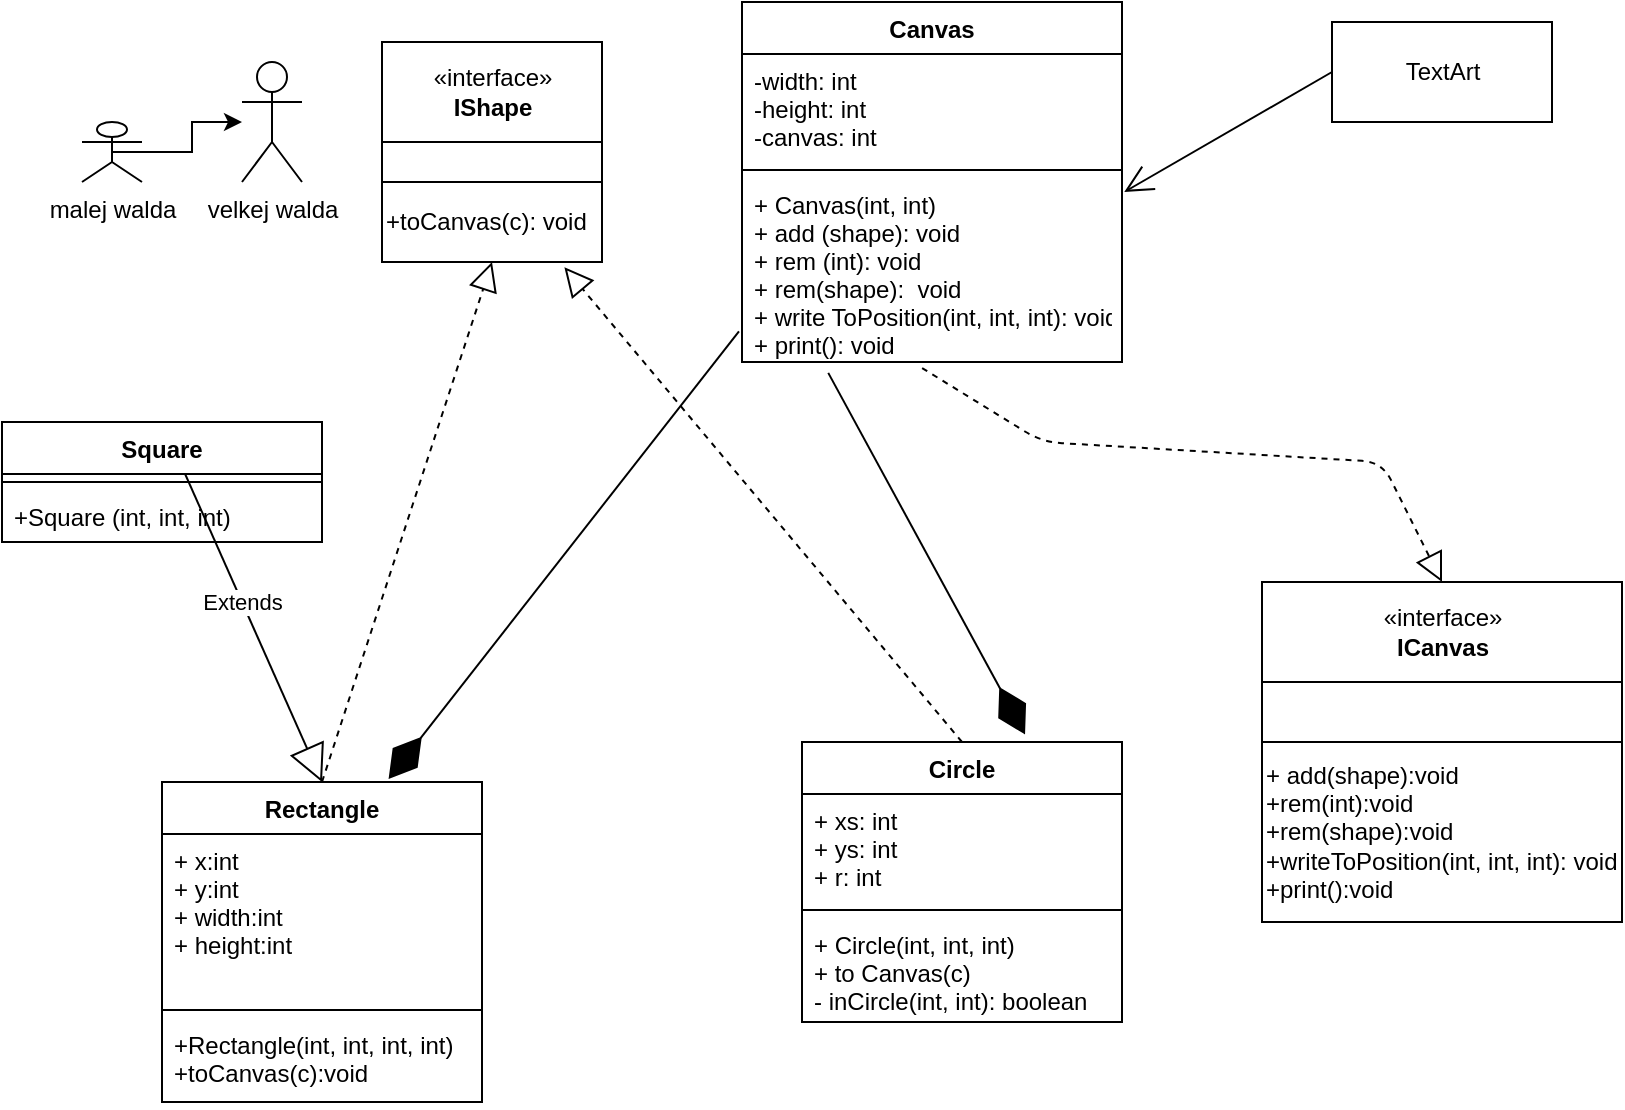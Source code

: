 <mxfile version="12.8.5" type="device"><diagram id="UD_TWD31m7LQV8mQVOwp" name="Page-1"><mxGraphModel dx="1038" dy="580" grid="1" gridSize="10" guides="1" tooltips="1" connect="1" arrows="1" fold="1" page="1" pageScale="1" pageWidth="827" pageHeight="1169" math="0" shadow="0"><root><mxCell id="0"/><mxCell id="1" parent="0"/><mxCell id="yj78e-T_ycfS1oiL1GnT-18" value="" style="edgeStyle=orthogonalEdgeStyle;rounded=0;orthogonalLoop=1;jettySize=auto;html=1;" edge="1" parent="1" source="yj78e-T_ycfS1oiL1GnT-16" target="yj78e-T_ycfS1oiL1GnT-17"><mxGeometry relative="1" as="geometry"/></mxCell><mxCell id="yj78e-T_ycfS1oiL1GnT-16" value="«interface»&lt;br&gt;&lt;b&gt;ICanvas&lt;/b&gt;" style="html=1;" vertex="1" parent="1"><mxGeometry x="630" y="310" width="180" height="50" as="geometry"/></mxCell><mxCell id="yj78e-T_ycfS1oiL1GnT-20" value="" style="edgeStyle=orthogonalEdgeStyle;rounded=0;orthogonalLoop=1;jettySize=auto;html=1;" edge="1" parent="1" source="yj78e-T_ycfS1oiL1GnT-17" target="yj78e-T_ycfS1oiL1GnT-19"><mxGeometry relative="1" as="geometry"/></mxCell><mxCell id="yj78e-T_ycfS1oiL1GnT-17" value="" style="html=1;" vertex="1" parent="1"><mxGeometry x="630" y="360" width="180" height="50" as="geometry"/></mxCell><mxCell id="yj78e-T_ycfS1oiL1GnT-19" value="&lt;div&gt;&lt;span&gt;+ add(shape):void&lt;/span&gt;&lt;/div&gt;&lt;div&gt;&lt;span&gt;+rem(int):void&lt;/span&gt;&lt;/div&gt;&lt;div&gt;&lt;span&gt;+rem(shape):void&lt;/span&gt;&lt;/div&gt;&lt;div&gt;&lt;span&gt;+writeToPosition(int, int, int): void&lt;/span&gt;&lt;/div&gt;&lt;div&gt;&lt;span&gt;+print():void&lt;/span&gt;&lt;/div&gt;" style="html=1;align=left;" vertex="1" parent="1"><mxGeometry x="630" y="390" width="180" height="90" as="geometry"/></mxCell><mxCell id="yj78e-T_ycfS1oiL1GnT-38" value="" style="edgeStyle=orthogonalEdgeStyle;rounded=0;orthogonalLoop=1;jettySize=auto;html=1;" edge="1" parent="1" source="yj78e-T_ycfS1oiL1GnT-35" target="yj78e-T_ycfS1oiL1GnT-37"><mxGeometry relative="1" as="geometry"/></mxCell><mxCell id="yj78e-T_ycfS1oiL1GnT-35" value="«interface»&lt;br&gt;&lt;b&gt;IShape&lt;/b&gt;" style="html=1;" vertex="1" parent="1"><mxGeometry x="190" y="40" width="110" height="50" as="geometry"/></mxCell><mxCell id="yj78e-T_ycfS1oiL1GnT-43" value="" style="edgeStyle=orthogonalEdgeStyle;rounded=0;orthogonalLoop=1;jettySize=auto;html=1;" edge="1" parent="1" source="yj78e-T_ycfS1oiL1GnT-37" target="yj78e-T_ycfS1oiL1GnT-42"><mxGeometry relative="1" as="geometry"/></mxCell><mxCell id="yj78e-T_ycfS1oiL1GnT-37" value="" style="html=1;" vertex="1" parent="1"><mxGeometry x="190" y="90" width="110" height="20" as="geometry"/></mxCell><mxCell id="yj78e-T_ycfS1oiL1GnT-42" value="+toCanvas(c): void" style="html=1;align=left;" vertex="1" parent="1"><mxGeometry x="190" y="110" width="110" height="40" as="geometry"/></mxCell><mxCell id="yj78e-T_ycfS1oiL1GnT-44" value="Extends" style="endArrow=block;endSize=16;endFill=0;html=1;exitX=0.5;exitY=0;exitDx=0;exitDy=0;entryX=0.5;entryY=0;entryDx=0;entryDy=0;" edge="1" parent="1" source="yj78e-T_ycfS1oiL1GnT-12" target="yj78e-T_ycfS1oiL1GnT-21"><mxGeometry width="160" relative="1" as="geometry"><mxPoint x="330" y="300" as="sourcePoint"/><mxPoint x="490" y="300" as="targetPoint"/></mxGeometry></mxCell><mxCell id="yj78e-T_ycfS1oiL1GnT-12" value="Square" style="swimlane;fontStyle=1;align=center;verticalAlign=top;childLayout=stackLayout;horizontal=1;startSize=26;horizontalStack=0;resizeParent=1;resizeParentMax=0;resizeLast=0;collapsible=1;marginBottom=0;" vertex="1" parent="1"><mxGeometry y="230" width="160" height="60" as="geometry"/></mxCell><mxCell id="yj78e-T_ycfS1oiL1GnT-14" value="" style="line;strokeWidth=1;fillColor=none;align=left;verticalAlign=middle;spacingTop=-1;spacingLeft=3;spacingRight=3;rotatable=0;labelPosition=right;points=[];portConstraint=eastwest;" vertex="1" parent="yj78e-T_ycfS1oiL1GnT-12"><mxGeometry y="26" width="160" height="8" as="geometry"/></mxCell><mxCell id="yj78e-T_ycfS1oiL1GnT-15" value="+Square (int, int, int)" style="text;strokeColor=none;fillColor=none;align=left;verticalAlign=top;spacingLeft=4;spacingRight=4;overflow=hidden;rotatable=0;points=[[0,0.5],[1,0.5]];portConstraint=eastwest;" vertex="1" parent="yj78e-T_ycfS1oiL1GnT-12"><mxGeometry y="34" width="160" height="26" as="geometry"/></mxCell><mxCell id="yj78e-T_ycfS1oiL1GnT-21" value="Rectangle" style="swimlane;fontStyle=1;align=center;verticalAlign=top;childLayout=stackLayout;horizontal=1;startSize=26;horizontalStack=0;resizeParent=1;resizeParentMax=0;resizeLast=0;collapsible=1;marginBottom=0;" vertex="1" parent="1"><mxGeometry x="80" y="410" width="160" height="160" as="geometry"/></mxCell><mxCell id="yj78e-T_ycfS1oiL1GnT-22" value="+ x:int&#10;+ y:int&#10;+ width:int&#10;+ height:int&#10;&#10;" style="text;strokeColor=none;fillColor=none;align=left;verticalAlign=top;spacingLeft=4;spacingRight=4;overflow=hidden;rotatable=0;points=[[0,0.5],[1,0.5]];portConstraint=eastwest;" vertex="1" parent="yj78e-T_ycfS1oiL1GnT-21"><mxGeometry y="26" width="160" height="84" as="geometry"/></mxCell><mxCell id="yj78e-T_ycfS1oiL1GnT-23" value="" style="line;strokeWidth=1;fillColor=none;align=left;verticalAlign=middle;spacingTop=-1;spacingLeft=3;spacingRight=3;rotatable=0;labelPosition=right;points=[];portConstraint=eastwest;" vertex="1" parent="yj78e-T_ycfS1oiL1GnT-21"><mxGeometry y="110" width="160" height="8" as="geometry"/></mxCell><mxCell id="yj78e-T_ycfS1oiL1GnT-24" value="+Rectangle(int, int, int, int)&#10;+toCanvas(c):void" style="text;strokeColor=none;fillColor=none;align=left;verticalAlign=top;spacingLeft=4;spacingRight=4;overflow=hidden;rotatable=0;points=[[0,0.5],[1,0.5]];portConstraint=eastwest;" vertex="1" parent="yj78e-T_ycfS1oiL1GnT-21"><mxGeometry y="118" width="160" height="42" as="geometry"/></mxCell><mxCell id="yj78e-T_ycfS1oiL1GnT-45" value="" style="endArrow=block;dashed=1;endFill=0;endSize=12;html=1;exitX=0.5;exitY=0;exitDx=0;exitDy=0;entryX=0.5;entryY=1;entryDx=0;entryDy=0;" edge="1" parent="1" source="yj78e-T_ycfS1oiL1GnT-21" target="yj78e-T_ycfS1oiL1GnT-42"><mxGeometry width="160" relative="1" as="geometry"><mxPoint x="330" y="300" as="sourcePoint"/><mxPoint x="260" y="150" as="targetPoint"/></mxGeometry></mxCell><mxCell id="yj78e-T_ycfS1oiL1GnT-46" value="" style="endArrow=block;dashed=1;endFill=0;endSize=12;html=1;exitX=0.5;exitY=0;exitDx=0;exitDy=0;entryX=0.829;entryY=1.065;entryDx=0;entryDy=0;entryPerimeter=0;" edge="1" parent="1" source="yj78e-T_ycfS1oiL1GnT-29" target="yj78e-T_ycfS1oiL1GnT-42"><mxGeometry width="160" relative="1" as="geometry"><mxPoint x="330" y="300" as="sourcePoint"/><mxPoint x="490" y="300" as="targetPoint"/></mxGeometry></mxCell><mxCell id="yj78e-T_ycfS1oiL1GnT-47" value="" style="endArrow=block;dashed=1;endFill=0;endSize=12;html=1;exitX=0.474;exitY=1.033;exitDx=0;exitDy=0;exitPerimeter=0;entryX=0.5;entryY=0;entryDx=0;entryDy=0;" edge="1" parent="1" source="yj78e-T_ycfS1oiL1GnT-28" target="yj78e-T_ycfS1oiL1GnT-16"><mxGeometry width="160" relative="1" as="geometry"><mxPoint x="330" y="260" as="sourcePoint"/><mxPoint x="490" y="260" as="targetPoint"/><Array as="points"><mxPoint x="520" y="240"/><mxPoint x="690" y="250"/></Array></mxGeometry></mxCell><mxCell id="yj78e-T_ycfS1oiL1GnT-50" value="" style="edgeStyle=orthogonalEdgeStyle;rounded=0;orthogonalLoop=1;jettySize=auto;html=1;exitX=0.5;exitY=0.5;exitDx=0;exitDy=0;exitPerimeter=0;" edge="1" parent="1" source="yj78e-T_ycfS1oiL1GnT-49" target="yj78e-T_ycfS1oiL1GnT-48"><mxGeometry relative="1" as="geometry"><mxPoint x="95" y="130" as="sourcePoint"/></mxGeometry></mxCell><mxCell id="yj78e-T_ycfS1oiL1GnT-48" value="velkej walda" style="shape=umlActor;verticalLabelPosition=bottom;labelBackgroundColor=#ffffff;verticalAlign=top;html=1;" vertex="1" parent="1"><mxGeometry x="120" y="50" width="30" height="60" as="geometry"/></mxCell><mxCell id="yj78e-T_ycfS1oiL1GnT-49" value="malej walda" style="shape=umlActor;verticalLabelPosition=bottom;labelBackgroundColor=#ffffff;verticalAlign=top;html=1;" vertex="1" parent="1"><mxGeometry x="40" y="80" width="30" height="30" as="geometry"/></mxCell><mxCell id="yj78e-T_ycfS1oiL1GnT-25" value="Canvas" style="swimlane;fontStyle=1;align=center;verticalAlign=top;childLayout=stackLayout;horizontal=1;startSize=26;horizontalStack=0;resizeParent=1;resizeParentMax=0;resizeLast=0;collapsible=1;marginBottom=0;" vertex="1" parent="1"><mxGeometry x="370" y="20" width="190" height="180" as="geometry"/></mxCell><mxCell id="yj78e-T_ycfS1oiL1GnT-26" value="-width: int&#10;-height: int&#10;-canvas: int" style="text;strokeColor=none;fillColor=none;align=left;verticalAlign=top;spacingLeft=4;spacingRight=4;overflow=hidden;rotatable=0;points=[[0,0.5],[1,0.5]];portConstraint=eastwest;" vertex="1" parent="yj78e-T_ycfS1oiL1GnT-25"><mxGeometry y="26" width="190" height="54" as="geometry"/></mxCell><mxCell id="yj78e-T_ycfS1oiL1GnT-27" value="" style="line;strokeWidth=1;fillColor=none;align=left;verticalAlign=middle;spacingTop=-1;spacingLeft=3;spacingRight=3;rotatable=0;labelPosition=right;points=[];portConstraint=eastwest;" vertex="1" parent="yj78e-T_ycfS1oiL1GnT-25"><mxGeometry y="80" width="190" height="8" as="geometry"/></mxCell><mxCell id="yj78e-T_ycfS1oiL1GnT-28" value="+ Canvas(int, int)&#10;+ add (shape): void&#10;+ rem (int): void&#10;+ rem(shape):  void&#10;+ write ToPosition(int, int, int): void&#10;+ print(): void&#10;" style="text;strokeColor=none;fillColor=none;align=left;verticalAlign=top;spacingLeft=4;spacingRight=4;overflow=hidden;rotatable=0;points=[[0,0.5],[1,0.5]];portConstraint=eastwest;" vertex="1" parent="yj78e-T_ycfS1oiL1GnT-25"><mxGeometry y="88" width="190" height="92" as="geometry"/></mxCell><mxCell id="yj78e-T_ycfS1oiL1GnT-29" value="Circle" style="swimlane;fontStyle=1;align=center;verticalAlign=top;childLayout=stackLayout;horizontal=1;startSize=26;horizontalStack=0;resizeParent=1;resizeParentMax=0;resizeLast=0;collapsible=1;marginBottom=0;" vertex="1" parent="1"><mxGeometry x="400" y="390" width="160" height="140" as="geometry"/></mxCell><mxCell id="yj78e-T_ycfS1oiL1GnT-30" value="+ xs: int&#10;+ ys: int &#10;+ r: int" style="text;strokeColor=none;fillColor=none;align=left;verticalAlign=top;spacingLeft=4;spacingRight=4;overflow=hidden;rotatable=0;points=[[0,0.5],[1,0.5]];portConstraint=eastwest;" vertex="1" parent="yj78e-T_ycfS1oiL1GnT-29"><mxGeometry y="26" width="160" height="54" as="geometry"/></mxCell><mxCell id="yj78e-T_ycfS1oiL1GnT-31" value="" style="line;strokeWidth=1;fillColor=none;align=left;verticalAlign=middle;spacingTop=-1;spacingLeft=3;spacingRight=3;rotatable=0;labelPosition=right;points=[];portConstraint=eastwest;" vertex="1" parent="yj78e-T_ycfS1oiL1GnT-29"><mxGeometry y="80" width="160" height="8" as="geometry"/></mxCell><mxCell id="yj78e-T_ycfS1oiL1GnT-32" value="+ Circle(int, int, int)&#10;+ to Canvas(c)&#10;- inCircle(int, int): boolean" style="text;strokeColor=none;fillColor=none;align=left;verticalAlign=top;spacingLeft=4;spacingRight=4;overflow=hidden;rotatable=0;points=[[0,0.5],[1,0.5]];portConstraint=eastwest;" vertex="1" parent="yj78e-T_ycfS1oiL1GnT-29"><mxGeometry y="88" width="160" height="52" as="geometry"/></mxCell><mxCell id="yj78e-T_ycfS1oiL1GnT-54" value="" style="endArrow=diamondThin;endFill=1;endSize=24;html=1;exitX=0.227;exitY=1.059;exitDx=0;exitDy=0;exitPerimeter=0;entryX=0.697;entryY=-0.027;entryDx=0;entryDy=0;entryPerimeter=0;" edge="1" parent="1" source="yj78e-T_ycfS1oiL1GnT-28" target="yj78e-T_ycfS1oiL1GnT-29"><mxGeometry width="160" relative="1" as="geometry"><mxPoint x="330" y="260" as="sourcePoint"/><mxPoint x="490" y="260" as="targetPoint"/></mxGeometry></mxCell><mxCell id="yj78e-T_ycfS1oiL1GnT-55" value="" style="endArrow=diamondThin;endFill=1;endSize=24;html=1;exitX=-0.008;exitY=0.833;exitDx=0;exitDy=0;exitPerimeter=0;entryX=0.708;entryY=-0.009;entryDx=0;entryDy=0;entryPerimeter=0;" edge="1" parent="1" source="yj78e-T_ycfS1oiL1GnT-28" target="yj78e-T_ycfS1oiL1GnT-21"><mxGeometry width="160" relative="1" as="geometry"><mxPoint x="330" y="260" as="sourcePoint"/><mxPoint x="490" y="260" as="targetPoint"/></mxGeometry></mxCell><mxCell id="yj78e-T_ycfS1oiL1GnT-56" value="TextArt" style="html=1;" vertex="1" parent="1"><mxGeometry x="665" y="30" width="110" height="50" as="geometry"/></mxCell><mxCell id="yj78e-T_ycfS1oiL1GnT-57" value="" style="endArrow=open;endFill=1;endSize=12;html=1;exitX=0;exitY=0.5;exitDx=0;exitDy=0;entryX=1.006;entryY=0.076;entryDx=0;entryDy=0;entryPerimeter=0;" edge="1" parent="1" source="yj78e-T_ycfS1oiL1GnT-56" target="yj78e-T_ycfS1oiL1GnT-28"><mxGeometry width="160" relative="1" as="geometry"><mxPoint x="330" y="260" as="sourcePoint"/><mxPoint x="490" y="260" as="targetPoint"/></mxGeometry></mxCell></root></mxGraphModel></diagram></mxfile>